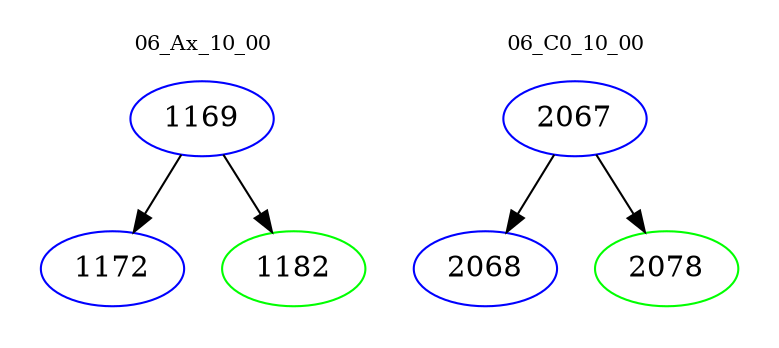 digraph{
subgraph cluster_0 {
color = white
label = "06_Ax_10_00";
fontsize=10;
T0_1169 [label="1169", color="blue"]
T0_1169 -> T0_1172 [color="black"]
T0_1172 [label="1172", color="blue"]
T0_1169 -> T0_1182 [color="black"]
T0_1182 [label="1182", color="green"]
}
subgraph cluster_1 {
color = white
label = "06_C0_10_00";
fontsize=10;
T1_2067 [label="2067", color="blue"]
T1_2067 -> T1_2068 [color="black"]
T1_2068 [label="2068", color="blue"]
T1_2067 -> T1_2078 [color="black"]
T1_2078 [label="2078", color="green"]
}
}
